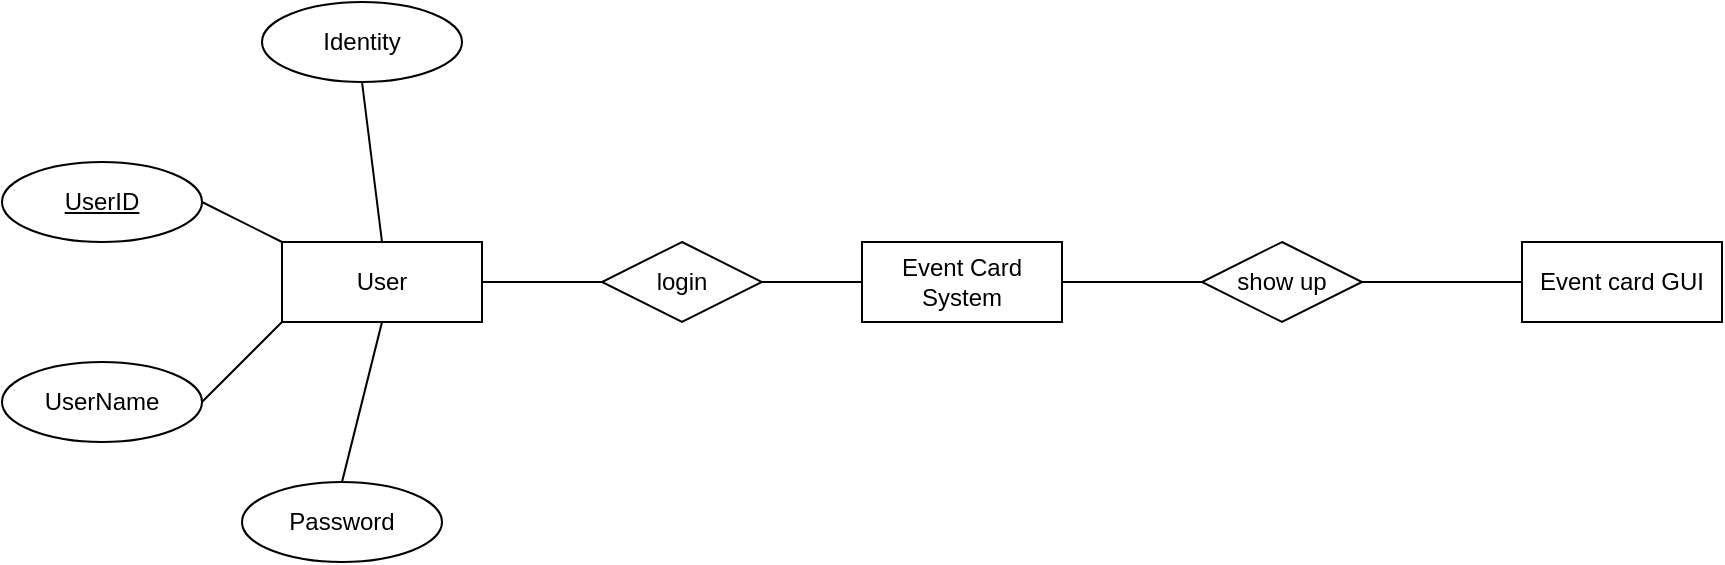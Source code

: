 <mxfile version="14.6.6" type="embed"><diagram id="WC6H5ETgickhH7yKUipz" name="Page-1"><mxGraphModel dx="977" dy="765" grid="0" gridSize="10" guides="1" tooltips="1" connect="1" arrows="1" fold="1" page="0" pageScale="1" pageWidth="850" pageHeight="1100" math="0" shadow="0"><root><mxCell id="0"/><mxCell id="1" parent="0"/><mxCell id="2" value="User" style="whiteSpace=wrap;html=1;align=center;" parent="1" vertex="1"><mxGeometry x="200" y="320" width="100" height="40" as="geometry"/></mxCell><mxCell id="3" value="Password" style="ellipse;whiteSpace=wrap;html=1;align=center;" parent="1" vertex="1"><mxGeometry x="180" y="440" width="100" height="40" as="geometry"/></mxCell><mxCell id="4" value="UserID" style="ellipse;whiteSpace=wrap;html=1;align=center;fontStyle=4;" parent="1" vertex="1"><mxGeometry x="60" y="280" width="100" height="40" as="geometry"/></mxCell><mxCell id="5" value="UserName" style="ellipse;whiteSpace=wrap;html=1;align=center;" parent="1" vertex="1"><mxGeometry x="60" y="380" width="100" height="40" as="geometry"/></mxCell><mxCell id="6" value="Identity" style="ellipse;whiteSpace=wrap;html=1;align=center;" parent="1" vertex="1"><mxGeometry x="190" y="200" width="100" height="40" as="geometry"/></mxCell><mxCell id="7" value="" style="endArrow=none;html=1;rounded=0;exitX=0.5;exitY=1;exitDx=0;exitDy=0;entryX=0.5;entryY=0;entryDx=0;entryDy=0;" parent="1" source="6" target="2" edge="1"><mxGeometry relative="1" as="geometry"><mxPoint x="360" y="290" as="sourcePoint"/><mxPoint x="520" y="290" as="targetPoint"/></mxGeometry></mxCell><mxCell id="9" value="" style="endArrow=none;html=1;rounded=0;exitX=1;exitY=0.5;exitDx=0;exitDy=0;entryX=0;entryY=0;entryDx=0;entryDy=0;" parent="1" source="4" target="2" edge="1"><mxGeometry relative="1" as="geometry"><mxPoint x="440" y="290" as="sourcePoint"/><mxPoint x="600" y="290" as="targetPoint"/></mxGeometry></mxCell><mxCell id="10" value="" style="endArrow=none;html=1;rounded=0;exitX=0.5;exitY=0;exitDx=0;exitDy=0;entryX=0.5;entryY=1;entryDx=0;entryDy=0;" parent="1" source="3" target="2" edge="1"><mxGeometry relative="1" as="geometry"><mxPoint x="170" y="310" as="sourcePoint"/><mxPoint x="210" y="350" as="targetPoint"/></mxGeometry></mxCell><mxCell id="11" value="" style="endArrow=none;html=1;rounded=0;exitX=1;exitY=0.5;exitDx=0;exitDy=0;entryX=0;entryY=1;entryDx=0;entryDy=0;" parent="1" source="5" target="2" edge="1"><mxGeometry relative="1" as="geometry"><mxPoint x="180" y="320" as="sourcePoint"/><mxPoint x="220" y="360" as="targetPoint"/><Array as="points"/></mxGeometry></mxCell><mxCell id="13" value="" style="endArrow=none;html=1;rounded=0;entryX=1;entryY=0.5;entryDx=0;entryDy=0;startArrow=none;" parent="1" source="12" target="2" edge="1"><mxGeometry relative="1" as="geometry"><mxPoint x="390" y="340" as="sourcePoint"/><mxPoint x="260" y="330" as="targetPoint"/></mxGeometry></mxCell><mxCell id="12" value="login" style="shape=rhombus;perimeter=rhombusPerimeter;whiteSpace=wrap;html=1;align=center;" parent="1" vertex="1"><mxGeometry x="360" y="320" width="80" height="40" as="geometry"/></mxCell><mxCell id="17" value="Event Card System" style="whiteSpace=wrap;html=1;align=center;" parent="1" vertex="1"><mxGeometry x="490" y="320" width="100" height="40" as="geometry"/></mxCell><mxCell id="18" value="" style="endArrow=none;html=1;rounded=0;entryX=0;entryY=0.5;entryDx=0;entryDy=0;startArrow=none;exitX=1;exitY=0.5;exitDx=0;exitDy=0;" parent="1" source="12" target="17" edge="1"><mxGeometry relative="1" as="geometry"><mxPoint x="370" y="350" as="sourcePoint"/><mxPoint x="310" y="350" as="targetPoint"/></mxGeometry></mxCell><mxCell id="19" value="" style="endArrow=none;html=1;rounded=0;entryX=1;entryY=0.5;entryDx=0;entryDy=0;startArrow=none;" parent="1" source="20" target="17" edge="1"><mxGeometry relative="1" as="geometry"><mxPoint x="700" y="340" as="sourcePoint"/><mxPoint x="610" y="340" as="targetPoint"/></mxGeometry></mxCell><mxCell id="20" value="show up" style="shape=rhombus;perimeter=rhombusPerimeter;whiteSpace=wrap;html=1;align=center;" parent="1" vertex="1"><mxGeometry x="660" y="320" width="80" height="40" as="geometry"/></mxCell><mxCell id="21" value="" style="endArrow=none;html=1;rounded=0;entryX=0;entryY=0.5;entryDx=0;entryDy=0;startArrow=none;exitX=1;exitY=0.5;exitDx=0;exitDy=0;" parent="1" source="20" target="22" edge="1"><mxGeometry relative="1" as="geometry"><mxPoint x="680" y="350" as="sourcePoint"/><mxPoint x="800" y="340" as="targetPoint"/></mxGeometry></mxCell><mxCell id="22" value="Event card GUI" style="whiteSpace=wrap;html=1;align=center;" parent="1" vertex="1"><mxGeometry x="820" y="320" width="100" height="40" as="geometry"/></mxCell></root></mxGraphModel></diagram></mxfile>